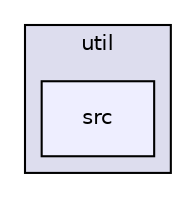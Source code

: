 digraph "src" {
  compound=true
  node [ fontsize="10", fontname="Helvetica"];
  edge [ labelfontsize="10", labelfontname="Helvetica"];
  subgraph clusterdir_2b37cfdf4e4d900567ea471597b8dab3 {
    graph [ bgcolor="#ddddee", pencolor="black", label="util" fontname="Helvetica", fontsize="10", URL="dir_2b37cfdf4e4d900567ea471597b8dab3.html"]
  dir_05e9b3d0545961ac7e35369b4cba0c9c [shape=box, label="src", style="filled", fillcolor="#eeeeff", pencolor="black", URL="dir_05e9b3d0545961ac7e35369b4cba0c9c.html"];
  }
}

